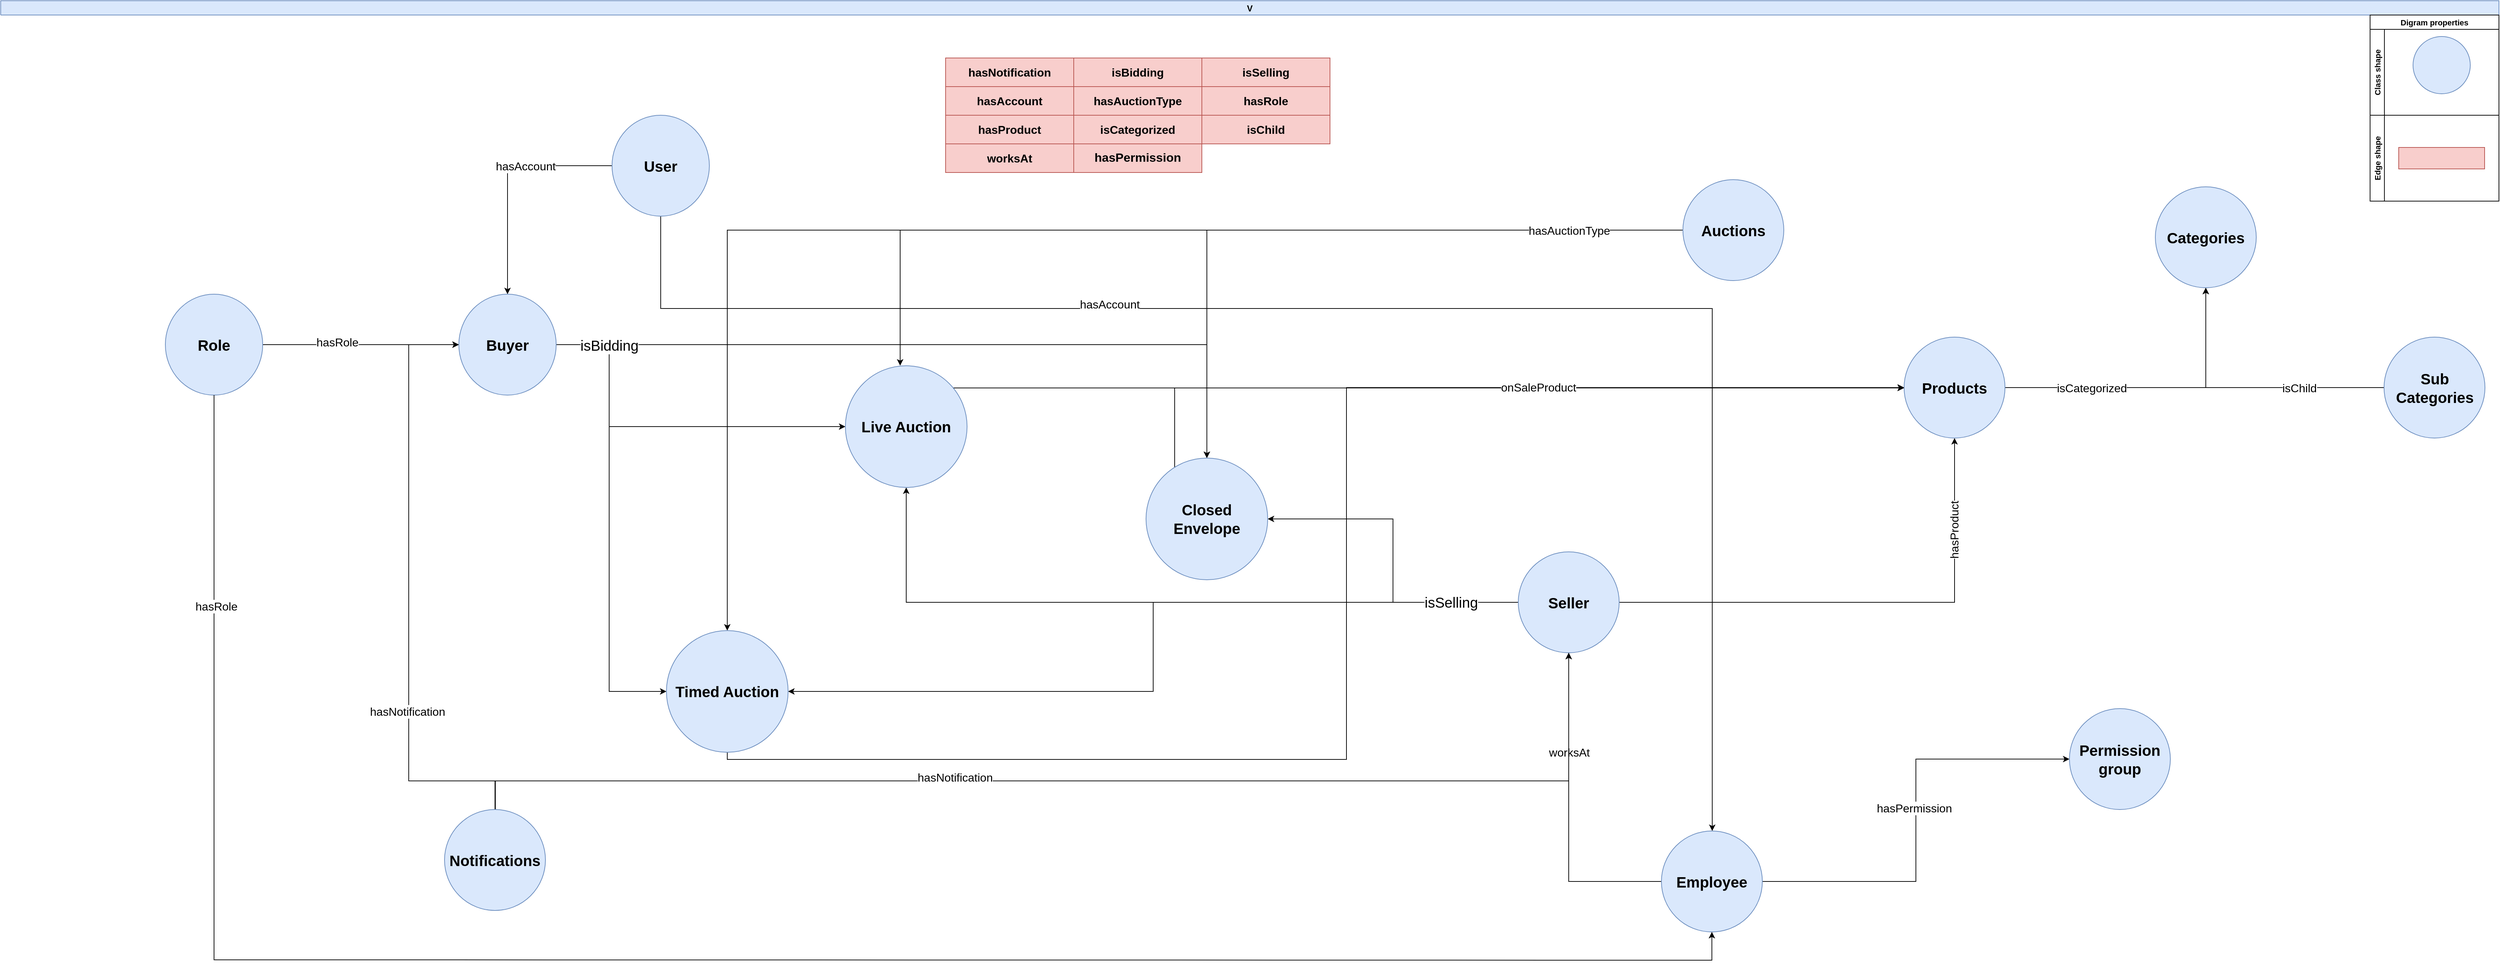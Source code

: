<mxfile version="17.4.4" type="github">
  <diagram id="6a731a19-8d31-9384-78a2-239565b7b9f0" name="Page-1">
    <mxGraphModel dx="4934" dy="1290" grid="1" gridSize="10" guides="1" tooltips="1" connect="1" arrows="1" fold="1" page="1" pageScale="1" pageWidth="1169" pageHeight="827" background="none" math="0" shadow="0">
      <root>
        <mxCell id="0" />
        <mxCell id="1" parent="0" />
        <mxCell id="9CThiHspwTMNEySb2GRj-1546" value="V" style="swimlane;fillColor=#dae8fc;strokeColor=#6c8ebf;" parent="1" vertex="1">
          <mxGeometry x="-2330" width="3490" height="20" as="geometry" />
        </mxCell>
        <mxCell id="jRlzDijKZAk4l-aHoEtR-77" style="edgeStyle=orthogonalEdgeStyle;rounded=0;orthogonalLoop=1;jettySize=auto;html=1;exitX=1;exitY=0.5;exitDx=0;exitDy=0;fontSize=16;startArrow=none;startFill=0;endArrow=classic;endFill=1;" parent="1" source="jRlzDijKZAk4l-aHoEtR-27" target="jRlzDijKZAk4l-aHoEtR-66" edge="1">
          <mxGeometry relative="1" as="geometry">
            <mxPoint x="329.0" y="720.5" as="targetPoint" />
          </mxGeometry>
        </mxCell>
        <mxCell id="jRlzDijKZAk4l-aHoEtR-94" value="hasProduct" style="edgeLabel;html=1;align=center;verticalAlign=middle;resizable=0;points=[];fontSize=16;rotation=-90;" parent="jRlzDijKZAk4l-aHoEtR-77" vertex="1" connectable="0">
          <mxGeometry x="-0.158" y="2" relative="1" as="geometry">
            <mxPoint x="174" y="-99" as="offset" />
          </mxGeometry>
        </mxCell>
        <mxCell id="WaFlF3ahvLChcBDRiF0s-21" style="edgeStyle=orthogonalEdgeStyle;rounded=0;orthogonalLoop=1;jettySize=auto;html=1;entryX=1;entryY=0.5;entryDx=0;entryDy=0;fontSize=16;" parent="1" source="jRlzDijKZAk4l-aHoEtR-27" target="WaFlF3ahvLChcBDRiF0s-5" edge="1">
          <mxGeometry relative="1" as="geometry" />
        </mxCell>
        <mxCell id="WaFlF3ahvLChcBDRiF0s-22" style="edgeStyle=orthogonalEdgeStyle;rounded=0;orthogonalLoop=1;jettySize=auto;html=1;fontSize=16;" parent="1" source="jRlzDijKZAk4l-aHoEtR-27" target="WaFlF3ahvLChcBDRiF0s-4" edge="1">
          <mxGeometry relative="1" as="geometry" />
        </mxCell>
        <mxCell id="WaFlF3ahvLChcBDRiF0s-23" style="edgeStyle=orthogonalEdgeStyle;rounded=0;orthogonalLoop=1;jettySize=auto;html=1;entryX=1;entryY=0.5;entryDx=0;entryDy=0;fontSize=16;" parent="1" source="jRlzDijKZAk4l-aHoEtR-27" target="WaFlF3ahvLChcBDRiF0s-1" edge="1">
          <mxGeometry relative="1" as="geometry" />
        </mxCell>
        <mxCell id="WaFlF3ahvLChcBDRiF0s-24" value="isSelling" style="edgeLabel;html=1;align=center;verticalAlign=middle;resizable=0;points=[];fontSize=20;" parent="WaFlF3ahvLChcBDRiF0s-23" vertex="1" connectable="0">
          <mxGeometry x="-0.836" y="-1" relative="1" as="geometry">
            <mxPoint as="offset" />
          </mxGeometry>
        </mxCell>
        <mxCell id="jRlzDijKZAk4l-aHoEtR-27" value="&lt;b&gt;&lt;font style=&quot;font-size: 21px&quot;&gt;Seller&lt;/font&gt;&lt;/b&gt;" style="ellipse;whiteSpace=wrap;html=1;aspect=fixed;fontSize=11;fillColor=#dae8fc;strokeColor=#6c8ebf;" parent="1" vertex="1">
          <mxGeometry x="-210" y="770" width="141" height="141" as="geometry" />
        </mxCell>
        <mxCell id="jRlzDijKZAk4l-aHoEtR-54" value="Digram properties" style="swimlane;childLayout=stackLayout;resizeParent=1;resizeParentMax=0;horizontal=1;startSize=20;horizontalStack=0;fontSize=11;" parent="1" vertex="1">
          <mxGeometry x="980" y="20" width="180" height="260" as="geometry" />
        </mxCell>
        <mxCell id="jRlzDijKZAk4l-aHoEtR-55" value="Class shape" style="swimlane;startSize=20;horizontal=0;fontSize=11;" parent="jRlzDijKZAk4l-aHoEtR-54" vertex="1">
          <mxGeometry y="20" width="180" height="120" as="geometry" />
        </mxCell>
        <mxCell id="jRlzDijKZAk4l-aHoEtR-58" value="" style="ellipse;whiteSpace=wrap;html=1;aspect=fixed;fontSize=11;fillColor=#dae8fc;strokeColor=#6c8ebf;" parent="jRlzDijKZAk4l-aHoEtR-55" vertex="1">
          <mxGeometry x="60" y="10" width="80" height="80" as="geometry" />
        </mxCell>
        <mxCell id="jRlzDijKZAk4l-aHoEtR-56" value="Edge shape" style="swimlane;startSize=20;horizontal=0;fontSize=11;" parent="jRlzDijKZAk4l-aHoEtR-54" vertex="1">
          <mxGeometry y="140" width="180" height="120" as="geometry" />
        </mxCell>
        <mxCell id="jRlzDijKZAk4l-aHoEtR-59" value="" style="rounded=0;whiteSpace=wrap;html=1;fontSize=11;fillColor=#f8cecc;strokeColor=#b85450;" parent="jRlzDijKZAk4l-aHoEtR-56" vertex="1">
          <mxGeometry x="40" y="45" width="120" height="30" as="geometry" />
        </mxCell>
        <mxCell id="6aoTAguRk3_9tyUvxP4T-40" style="edgeStyle=orthogonalEdgeStyle;rounded=0;orthogonalLoop=1;jettySize=auto;html=1;entryX=0.5;entryY=0;entryDx=0;entryDy=0;fontSize=16;" parent="1" source="jRlzDijKZAk4l-aHoEtR-62" target="jRlzDijKZAk4l-aHoEtR-63" edge="1">
          <mxGeometry relative="1" as="geometry" />
        </mxCell>
        <mxCell id="6aoTAguRk3_9tyUvxP4T-41" value="hasAccount" style="edgeLabel;html=1;align=center;verticalAlign=middle;resizable=0;points=[];fontSize=16;" parent="6aoTAguRk3_9tyUvxP4T-40" vertex="1" connectable="0">
          <mxGeometry x="-0.142" y="1" relative="1" as="geometry">
            <mxPoint x="18" y="-1" as="offset" />
          </mxGeometry>
        </mxCell>
        <mxCell id="6aoTAguRk3_9tyUvxP4T-42" style="edgeStyle=orthogonalEdgeStyle;rounded=0;orthogonalLoop=1;jettySize=auto;html=1;fontSize=16;exitX=0.5;exitY=1;exitDx=0;exitDy=0;" parent="1" source="jRlzDijKZAk4l-aHoEtR-62" target="jRlzDijKZAk4l-aHoEtR-64" edge="1">
          <mxGeometry relative="1" as="geometry">
            <Array as="points">
              <mxPoint x="-1408" y="430" />
              <mxPoint x="61" y="430" />
            </Array>
          </mxGeometry>
        </mxCell>
        <mxCell id="6aoTAguRk3_9tyUvxP4T-43" value="hasAccount" style="edgeLabel;html=1;align=center;verticalAlign=middle;resizable=0;points=[];fontSize=16;" parent="6aoTAguRk3_9tyUvxP4T-42" vertex="1" connectable="0">
          <mxGeometry x="-0.351" y="6" relative="1" as="geometry">
            <mxPoint as="offset" />
          </mxGeometry>
        </mxCell>
        <mxCell id="jRlzDijKZAk4l-aHoEtR-62" value="&lt;b&gt;&lt;font style=&quot;font-size: 21px&quot;&gt;User&lt;/font&gt;&lt;/b&gt;" style="ellipse;whiteSpace=wrap;html=1;aspect=fixed;fontSize=11;fillColor=#dae8fc;strokeColor=#6c8ebf;" parent="1" vertex="1">
          <mxGeometry x="-1476" y="160" width="136" height="141" as="geometry" />
        </mxCell>
        <mxCell id="WaFlF3ahvLChcBDRiF0s-14" style="edgeStyle=orthogonalEdgeStyle;rounded=0;orthogonalLoop=1;jettySize=auto;html=1;entryX=0;entryY=0.5;entryDx=0;entryDy=0;fontSize=16;" parent="1" source="jRlzDijKZAk4l-aHoEtR-63" target="WaFlF3ahvLChcBDRiF0s-1" edge="1">
          <mxGeometry relative="1" as="geometry">
            <Array as="points">
              <mxPoint x="-1480" y="481" />
              <mxPoint x="-1480" y="965" />
            </Array>
          </mxGeometry>
        </mxCell>
        <mxCell id="WaFlF3ahvLChcBDRiF0s-15" style="edgeStyle=orthogonalEdgeStyle;rounded=0;orthogonalLoop=1;jettySize=auto;html=1;entryX=0;entryY=0.5;entryDx=0;entryDy=0;fontSize=16;" parent="1" source="jRlzDijKZAk4l-aHoEtR-63" target="WaFlF3ahvLChcBDRiF0s-4" edge="1">
          <mxGeometry relative="1" as="geometry">
            <Array as="points">
              <mxPoint x="-1480" y="481" />
              <mxPoint x="-1480" y="595" />
            </Array>
          </mxGeometry>
        </mxCell>
        <mxCell id="WaFlF3ahvLChcBDRiF0s-16" style="edgeStyle=orthogonalEdgeStyle;rounded=0;orthogonalLoop=1;jettySize=auto;html=1;fontSize=16;" parent="1" source="jRlzDijKZAk4l-aHoEtR-63" target="WaFlF3ahvLChcBDRiF0s-5" edge="1">
          <mxGeometry relative="1" as="geometry" />
        </mxCell>
        <mxCell id="WaFlF3ahvLChcBDRiF0s-17" value="isBidding" style="edgeLabel;html=1;align=center;verticalAlign=middle;resizable=0;points=[];fontSize=20;" parent="WaFlF3ahvLChcBDRiF0s-16" vertex="1" connectable="0">
          <mxGeometry x="-0.791" relative="1" as="geometry">
            <mxPoint x="-38" as="offset" />
          </mxGeometry>
        </mxCell>
        <mxCell id="jRlzDijKZAk4l-aHoEtR-63" value="&lt;b&gt;&lt;font style=&quot;font-size: 21px&quot;&gt;Buyer&lt;/font&gt;&lt;/b&gt;" style="ellipse;whiteSpace=wrap;html=1;aspect=fixed;fontSize=11;fillColor=#dae8fc;strokeColor=#6c8ebf;" parent="1" vertex="1">
          <mxGeometry x="-1690" y="410" width="136" height="141" as="geometry" />
        </mxCell>
        <mxCell id="jRlzDijKZAk4l-aHoEtR-79" style="edgeStyle=orthogonalEdgeStyle;rounded=0;orthogonalLoop=1;jettySize=auto;html=1;entryX=0.5;entryY=1;entryDx=0;entryDy=0;fontSize=16;startArrow=none;startFill=0;endArrow=classic;endFill=1;" parent="1" source="jRlzDijKZAk4l-aHoEtR-64" target="jRlzDijKZAk4l-aHoEtR-27" edge="1">
          <mxGeometry relative="1" as="geometry" />
        </mxCell>
        <mxCell id="jRlzDijKZAk4l-aHoEtR-93" value="worksAt" style="edgeLabel;html=1;align=center;verticalAlign=middle;resizable=0;points=[];fontSize=16;" parent="jRlzDijKZAk4l-aHoEtR-79" vertex="1" connectable="0">
          <mxGeometry x="-0.07" relative="1" as="geometry">
            <mxPoint y="-101" as="offset" />
          </mxGeometry>
        </mxCell>
        <mxCell id="hXJwhxMFEbTftqrR4CRT-2" style="edgeStyle=orthogonalEdgeStyle;rounded=0;orthogonalLoop=1;jettySize=auto;html=1;entryX=0;entryY=0.5;entryDx=0;entryDy=0;" edge="1" parent="1" source="jRlzDijKZAk4l-aHoEtR-64" target="hXJwhxMFEbTftqrR4CRT-1">
          <mxGeometry relative="1" as="geometry" />
        </mxCell>
        <mxCell id="hXJwhxMFEbTftqrR4CRT-3" value="hasPermission" style="edgeLabel;html=1;align=center;verticalAlign=middle;resizable=0;points=[];fontSize=16;" vertex="1" connectable="0" parent="hXJwhxMFEbTftqrR4CRT-2">
          <mxGeometry x="0.057" y="4" relative="1" as="geometry">
            <mxPoint x="1" as="offset" />
          </mxGeometry>
        </mxCell>
        <mxCell id="jRlzDijKZAk4l-aHoEtR-64" value="&lt;b&gt;&lt;font style=&quot;font-size: 21px&quot;&gt;Employee&lt;/font&gt;&lt;/b&gt;" style="ellipse;whiteSpace=wrap;html=1;aspect=fixed;fontSize=11;fillColor=#dae8fc;strokeColor=#6c8ebf;" parent="1" vertex="1">
          <mxGeometry x="-10" y="1160" width="141" height="141" as="geometry" />
        </mxCell>
        <mxCell id="6aoTAguRk3_9tyUvxP4T-3" style="edgeStyle=orthogonalEdgeStyle;rounded=0;orthogonalLoop=1;jettySize=auto;html=1;" parent="1" source="jRlzDijKZAk4l-aHoEtR-66" target="6aoTAguRk3_9tyUvxP4T-1" edge="1">
          <mxGeometry relative="1" as="geometry" />
        </mxCell>
        <mxCell id="6aoTAguRk3_9tyUvxP4T-4" value="isCategorized" style="edgeLabel;html=1;align=center;verticalAlign=middle;resizable=0;points=[];fontSize=16;" parent="6aoTAguRk3_9tyUvxP4T-3" vertex="1" connectable="0">
          <mxGeometry x="-0.364" y="4" relative="1" as="geometry">
            <mxPoint x="-13" y="4" as="offset" />
          </mxGeometry>
        </mxCell>
        <mxCell id="jRlzDijKZAk4l-aHoEtR-66" value="&lt;b&gt;&lt;font style=&quot;font-size: 21px&quot;&gt;Products&lt;/font&gt;&lt;/b&gt;" style="ellipse;whiteSpace=wrap;html=1;aspect=fixed;fontSize=11;fillColor=#dae8fc;strokeColor=#6c8ebf;" parent="1" vertex="1">
          <mxGeometry x="329" y="470" width="141" height="141" as="geometry" />
        </mxCell>
        <mxCell id="jRlzDijKZAk4l-aHoEtR-75" style="edgeStyle=orthogonalEdgeStyle;rounded=0;orthogonalLoop=1;jettySize=auto;html=1;fontSize=16;startArrow=none;startFill=0;endArrow=classic;endFill=1;entryX=0;entryY=0.5;entryDx=0;entryDy=0;" parent="1" target="jRlzDijKZAk4l-aHoEtR-63" edge="1">
          <mxGeometry relative="1" as="geometry">
            <mxPoint x="-1639" y="1130" as="sourcePoint" />
            <mxPoint x="-1690" y="490" as="targetPoint" />
            <Array as="points">
              <mxPoint x="-1639" y="1090" />
              <mxPoint x="-1760" y="1090" />
              <mxPoint x="-1760" y="481" />
            </Array>
          </mxGeometry>
        </mxCell>
        <mxCell id="jRlzDijKZAk4l-aHoEtR-91" value="hasNotification" style="edgeLabel;html=1;align=center;verticalAlign=middle;resizable=0;points=[];fontSize=16;" parent="jRlzDijKZAk4l-aHoEtR-75" vertex="1" connectable="0">
          <mxGeometry x="-0.386" y="2" relative="1" as="geometry">
            <mxPoint as="offset" />
          </mxGeometry>
        </mxCell>
        <mxCell id="jRlzDijKZAk4l-aHoEtR-76" style="edgeStyle=orthogonalEdgeStyle;rounded=0;orthogonalLoop=1;jettySize=auto;html=1;exitX=0.5;exitY=0;exitDx=0;exitDy=0;fontSize=16;startArrow=none;startFill=0;endArrow=classic;endFill=1;entryX=0.5;entryY=1;entryDx=0;entryDy=0;" parent="1" source="jRlzDijKZAk4l-aHoEtR-67" target="jRlzDijKZAk4l-aHoEtR-27" edge="1">
          <mxGeometry relative="1" as="geometry">
            <mxPoint x="-499" y="650" as="targetPoint" />
            <Array as="points">
              <mxPoint x="-1639" y="1090" />
              <mxPoint x="-139" y="1090" />
            </Array>
          </mxGeometry>
        </mxCell>
        <mxCell id="jRlzDijKZAk4l-aHoEtR-92" value="hasNotification" style="edgeLabel;html=1;align=center;verticalAlign=middle;resizable=0;points=[];fontSize=16;" parent="jRlzDijKZAk4l-aHoEtR-76" vertex="1" connectable="0">
          <mxGeometry x="-0.099" y="2" relative="1" as="geometry">
            <mxPoint x="-92" y="-3" as="offset" />
          </mxGeometry>
        </mxCell>
        <mxCell id="jRlzDijKZAk4l-aHoEtR-67" value="&lt;b&gt;&lt;font style=&quot;font-size: 21px&quot;&gt;Notifications&lt;/font&gt;&lt;/b&gt;" style="ellipse;whiteSpace=wrap;html=1;aspect=fixed;fontSize=11;fillColor=#dae8fc;strokeColor=#6c8ebf;" parent="1" vertex="1">
          <mxGeometry x="-1710" y="1130" width="141" height="141" as="geometry" />
        </mxCell>
        <mxCell id="6aoTAguRk3_9tyUvxP4T-44" style="edgeStyle=orthogonalEdgeStyle;rounded=0;orthogonalLoop=1;jettySize=auto;html=1;entryX=0.45;entryY=-0.001;entryDx=0;entryDy=0;entryPerimeter=0;fontSize=16;" parent="1" source="jRlzDijKZAk4l-aHoEtR-68" target="WaFlF3ahvLChcBDRiF0s-4" edge="1">
          <mxGeometry relative="1" as="geometry" />
        </mxCell>
        <mxCell id="6aoTAguRk3_9tyUvxP4T-45" style="edgeStyle=orthogonalEdgeStyle;rounded=0;orthogonalLoop=1;jettySize=auto;html=1;entryX=0.5;entryY=0;entryDx=0;entryDy=0;fontSize=16;" parent="1" source="jRlzDijKZAk4l-aHoEtR-68" target="WaFlF3ahvLChcBDRiF0s-5" edge="1">
          <mxGeometry relative="1" as="geometry" />
        </mxCell>
        <mxCell id="6aoTAguRk3_9tyUvxP4T-46" style="edgeStyle=orthogonalEdgeStyle;rounded=0;orthogonalLoop=1;jettySize=auto;html=1;fontSize=16;" parent="1" source="jRlzDijKZAk4l-aHoEtR-68" target="WaFlF3ahvLChcBDRiF0s-1" edge="1">
          <mxGeometry relative="1" as="geometry" />
        </mxCell>
        <mxCell id="6aoTAguRk3_9tyUvxP4T-47" value="hasAuctionType" style="edgeLabel;html=1;align=center;verticalAlign=middle;resizable=0;points=[];fontSize=16;" parent="6aoTAguRk3_9tyUvxP4T-46" vertex="1" connectable="0">
          <mxGeometry x="-0.858" y="2" relative="1" as="geometry">
            <mxPoint x="-25" y="-2" as="offset" />
          </mxGeometry>
        </mxCell>
        <mxCell id="jRlzDijKZAk4l-aHoEtR-68" value="&lt;b&gt;&lt;font style=&quot;font-size: 21px&quot;&gt;Auctions&lt;/font&gt;&lt;/b&gt;" style="ellipse;whiteSpace=wrap;html=1;aspect=fixed;fontSize=11;fillColor=#dae8fc;strokeColor=#6c8ebf;" parent="1" vertex="1">
          <mxGeometry x="20" y="250" width="141" height="141" as="geometry" />
        </mxCell>
        <mxCell id="jRlzDijKZAk4l-aHoEtR-84" style="edgeStyle=orthogonalEdgeStyle;rounded=0;orthogonalLoop=1;jettySize=auto;html=1;entryX=0.5;entryY=1;entryDx=0;entryDy=0;fontSize=16;startArrow=none;startFill=0;endArrow=classic;endFill=1;exitX=0.5;exitY=1;exitDx=0;exitDy=0;" parent="1" target="jRlzDijKZAk4l-aHoEtR-64" edge="1">
          <mxGeometry relative="1" as="geometry">
            <mxPoint x="-1817" y="1340" as="sourcePoint" />
          </mxGeometry>
        </mxCell>
        <mxCell id="jRlzDijKZAk4l-aHoEtR-85" style="edgeStyle=orthogonalEdgeStyle;rounded=0;orthogonalLoop=1;jettySize=auto;html=1;entryX=0;entryY=0.5;entryDx=0;entryDy=0;fontSize=16;startArrow=none;startFill=0;endArrow=classic;endFill=1;exitX=1;exitY=0.5;exitDx=0;exitDy=0;" parent="1" source="6aoTAguRk3_9tyUvxP4T-12" target="jRlzDijKZAk4l-aHoEtR-63" edge="1">
          <mxGeometry relative="1" as="geometry">
            <Array as="points">
              <mxPoint x="-1850" y="480" />
              <mxPoint x="-1850" y="480" />
            </Array>
          </mxGeometry>
        </mxCell>
        <mxCell id="WaFlF3ahvLChcBDRiF0s-25" value="hasRole" style="edgeLabel;html=1;align=center;verticalAlign=middle;resizable=0;points=[];fontSize=16;" parent="jRlzDijKZAk4l-aHoEtR-85" vertex="1" connectable="0">
          <mxGeometry x="-0.665" y="-3" relative="1" as="geometry">
            <mxPoint x="58" y="-7" as="offset" />
          </mxGeometry>
        </mxCell>
        <mxCell id="5KFIPfoHef998X08fdEO-2" style="edgeStyle=orthogonalEdgeStyle;rounded=0;orthogonalLoop=1;jettySize=auto;html=1;entryX=0;entryY=0.5;entryDx=0;entryDy=0;exitX=0.5;exitY=1;exitDx=0;exitDy=0;" parent="1" source="WaFlF3ahvLChcBDRiF0s-1" target="jRlzDijKZAk4l-aHoEtR-66" edge="1">
          <mxGeometry relative="1" as="geometry">
            <Array as="points">
              <mxPoint x="-1315" y="1060" />
              <mxPoint x="-450" y="1060" />
              <mxPoint x="-450" y="541" />
            </Array>
          </mxGeometry>
        </mxCell>
        <mxCell id="WaFlF3ahvLChcBDRiF0s-1" value="&lt;b&gt;&lt;font style=&quot;font-size: 21px&quot;&gt;Timed Auction&lt;/font&gt;&lt;/b&gt;" style="ellipse;whiteSpace=wrap;html=1;aspect=fixed;fontSize=11;fillColor=#dae8fc;strokeColor=#6c8ebf;" parent="1" vertex="1">
          <mxGeometry x="-1400" y="880" width="170" height="170" as="geometry" />
        </mxCell>
        <mxCell id="5KFIPfoHef998X08fdEO-1" style="edgeStyle=orthogonalEdgeStyle;rounded=0;orthogonalLoop=1;jettySize=auto;html=1;" parent="1" source="WaFlF3ahvLChcBDRiF0s-4" target="jRlzDijKZAk4l-aHoEtR-66" edge="1">
          <mxGeometry relative="1" as="geometry">
            <Array as="points">
              <mxPoint x="-650" y="541" />
              <mxPoint x="-650" y="541" />
            </Array>
          </mxGeometry>
        </mxCell>
        <mxCell id="WaFlF3ahvLChcBDRiF0s-4" value="&lt;b&gt;&lt;font style=&quot;font-size: 21px&quot;&gt;Live Auction&lt;/font&gt;&lt;/b&gt;" style="ellipse;whiteSpace=wrap;html=1;aspect=fixed;fontSize=11;fillColor=#dae8fc;strokeColor=#6c8ebf;" parent="1" vertex="1">
          <mxGeometry x="-1150" y="510" width="170" height="170" as="geometry" />
        </mxCell>
        <mxCell id="5KFIPfoHef998X08fdEO-3" style="edgeStyle=orthogonalEdgeStyle;rounded=0;orthogonalLoop=1;jettySize=auto;html=1;entryX=0;entryY=0.5;entryDx=0;entryDy=0;" parent="1" source="WaFlF3ahvLChcBDRiF0s-5" target="jRlzDijKZAk4l-aHoEtR-66" edge="1">
          <mxGeometry relative="1" as="geometry">
            <Array as="points">
              <mxPoint x="-690" y="541" />
              <mxPoint x="-115" y="541" />
            </Array>
          </mxGeometry>
        </mxCell>
        <mxCell id="5KFIPfoHef998X08fdEO-4" value="onSaleProduct" style="edgeLabel;html=1;align=center;verticalAlign=middle;resizable=0;points=[];fontSize=16;" parent="5KFIPfoHef998X08fdEO-3" vertex="1" connectable="0">
          <mxGeometry x="0.096" y="1" relative="1" as="geometry">
            <mxPoint as="offset" />
          </mxGeometry>
        </mxCell>
        <mxCell id="WaFlF3ahvLChcBDRiF0s-5" value="&lt;b&gt;&lt;font style=&quot;font-size: 21px&quot;&gt;Closed Envelope&lt;/font&gt;&lt;/b&gt;" style="ellipse;whiteSpace=wrap;html=1;aspect=fixed;fontSize=11;fillColor=#dae8fc;strokeColor=#6c8ebf;" parent="1" vertex="1">
          <mxGeometry x="-730" y="639" width="170" height="170" as="geometry" />
        </mxCell>
        <mxCell id="6aoTAguRk3_9tyUvxP4T-1" value="&lt;b&gt;&lt;font style=&quot;font-size: 21px&quot;&gt;Categories&lt;/font&gt;&lt;/b&gt;" style="ellipse;whiteSpace=wrap;html=1;aspect=fixed;fontSize=11;fillColor=#dae8fc;strokeColor=#6c8ebf;" parent="1" vertex="1">
          <mxGeometry x="680" y="260" width="141" height="141" as="geometry" />
        </mxCell>
        <mxCell id="6aoTAguRk3_9tyUvxP4T-10" style="edgeStyle=orthogonalEdgeStyle;rounded=0;orthogonalLoop=1;jettySize=auto;html=1;fontSize=16;" parent="1" source="6aoTAguRk3_9tyUvxP4T-2" target="6aoTAguRk3_9tyUvxP4T-1" edge="1">
          <mxGeometry relative="1" as="geometry" />
        </mxCell>
        <mxCell id="6aoTAguRk3_9tyUvxP4T-11" value="isChild" style="edgeLabel;html=1;align=center;verticalAlign=middle;resizable=0;points=[];fontSize=16;" parent="6aoTAguRk3_9tyUvxP4T-10" vertex="1" connectable="0">
          <mxGeometry x="0.117" relative="1" as="geometry">
            <mxPoint x="98" as="offset" />
          </mxGeometry>
        </mxCell>
        <mxCell id="6aoTAguRk3_9tyUvxP4T-2" value="&lt;span style=&quot;font-size: 21px&quot;&gt;&lt;b&gt;Sub&lt;br&gt;Categories&lt;/b&gt;&lt;/span&gt;" style="ellipse;whiteSpace=wrap;html=1;aspect=fixed;fontSize=11;fillColor=#dae8fc;strokeColor=#6c8ebf;" parent="1" vertex="1">
          <mxGeometry x="999.5" y="470" width="141" height="141" as="geometry" />
        </mxCell>
        <mxCell id="6aoTAguRk3_9tyUvxP4T-12" value="&lt;b&gt;&lt;font style=&quot;font-size: 21px&quot;&gt;Role&lt;/font&gt;&lt;/b&gt;" style="ellipse;whiteSpace=wrap;html=1;aspect=fixed;fontSize=11;fillColor=#dae8fc;strokeColor=#6c8ebf;" parent="1" vertex="1">
          <mxGeometry x="-2100" y="410" width="136" height="141" as="geometry" />
        </mxCell>
        <mxCell id="6aoTAguRk3_9tyUvxP4T-16" value="" style="edgeStyle=orthogonalEdgeStyle;rounded=0;orthogonalLoop=1;jettySize=auto;html=1;entryX=0.5;entryY=1;entryDx=0;entryDy=0;fontSize=16;startArrow=none;startFill=0;endArrow=none;endFill=1;exitX=0.5;exitY=1;exitDx=0;exitDy=0;" parent="1" source="6aoTAguRk3_9tyUvxP4T-12" edge="1">
          <mxGeometry relative="1" as="geometry">
            <mxPoint x="-2032" y="551.0" as="sourcePoint" />
            <mxPoint x="-1817" y="1340" as="targetPoint" />
            <Array as="points">
              <mxPoint x="-2032" y="1340" />
            </Array>
          </mxGeometry>
        </mxCell>
        <mxCell id="6aoTAguRk3_9tyUvxP4T-17" value="hasRole" style="edgeLabel;html=1;align=center;verticalAlign=middle;resizable=0;points=[];fontSize=16;" parent="6aoTAguRk3_9tyUvxP4T-16" vertex="1" connectable="0">
          <mxGeometry x="-0.415" y="3" relative="1" as="geometry">
            <mxPoint y="1" as="offset" />
          </mxGeometry>
        </mxCell>
        <mxCell id="6aoTAguRk3_9tyUvxP4T-31" value="&lt;b&gt;&lt;font style=&quot;font-size: 16px&quot;&gt;hasRole&lt;/font&gt;&lt;/b&gt;" style="rounded=0;whiteSpace=wrap;html=1;fontSize=11;fillColor=#f8cecc;strokeColor=#b85450;" parent="1" vertex="1">
          <mxGeometry x="-652" y="120" width="179" height="40" as="geometry" />
        </mxCell>
        <mxCell id="6aoTAguRk3_9tyUvxP4T-32" value="&lt;b&gt;&lt;font style=&quot;font-size: 16px&quot;&gt;hasNotification&lt;/font&gt;&lt;/b&gt;" style="rounded=0;whiteSpace=wrap;html=1;fontSize=11;fillColor=#f8cecc;strokeColor=#b85450;" parent="1" vertex="1">
          <mxGeometry x="-1010" y="80" width="179" height="40" as="geometry" />
        </mxCell>
        <mxCell id="6aoTAguRk3_9tyUvxP4T-33" value="&lt;b&gt;&lt;font style=&quot;font-size: 16px&quot;&gt;isBidding&lt;/font&gt;&lt;/b&gt;" style="rounded=0;whiteSpace=wrap;html=1;fontSize=11;fillColor=#f8cecc;strokeColor=#b85450;" parent="1" vertex="1">
          <mxGeometry x="-831" y="80" width="179" height="40" as="geometry" />
        </mxCell>
        <mxCell id="6aoTAguRk3_9tyUvxP4T-34" value="&lt;b&gt;&lt;font style=&quot;font-size: 16px&quot;&gt;isSelling&lt;/font&gt;&lt;/b&gt;" style="rounded=0;whiteSpace=wrap;html=1;fontSize=11;fillColor=#f8cecc;strokeColor=#b85450;" parent="1" vertex="1">
          <mxGeometry x="-652" y="80" width="179" height="40" as="geometry" />
        </mxCell>
        <mxCell id="6aoTAguRk3_9tyUvxP4T-35" value="&lt;b&gt;&lt;font style=&quot;font-size: 16px&quot;&gt;hasProduct&lt;/font&gt;&lt;/b&gt;" style="rounded=0;whiteSpace=wrap;html=1;fontSize=11;fillColor=#f8cecc;strokeColor=#b85450;" parent="1" vertex="1">
          <mxGeometry x="-1010" y="160" width="179" height="40" as="geometry" />
        </mxCell>
        <mxCell id="6aoTAguRk3_9tyUvxP4T-36" value="&lt;b&gt;&lt;font style=&quot;font-size: 16px&quot;&gt;isCategorized&lt;/font&gt;&lt;/b&gt;" style="rounded=0;whiteSpace=wrap;html=1;fontSize=11;fillColor=#f8cecc;strokeColor=#b85450;" parent="1" vertex="1">
          <mxGeometry x="-831" y="160" width="179" height="40" as="geometry" />
        </mxCell>
        <mxCell id="6aoTAguRk3_9tyUvxP4T-37" value="&lt;b&gt;&lt;font style=&quot;font-size: 16px&quot;&gt;isChild&lt;/font&gt;&lt;/b&gt;" style="rounded=0;whiteSpace=wrap;html=1;fontSize=11;fillColor=#f8cecc;strokeColor=#b85450;" parent="1" vertex="1">
          <mxGeometry x="-652" y="160" width="179" height="40" as="geometry" />
        </mxCell>
        <mxCell id="6aoTAguRk3_9tyUvxP4T-38" value="&lt;b&gt;&lt;font style=&quot;font-size: 16px&quot;&gt;worksAt&lt;/font&gt;&lt;/b&gt;" style="rounded=0;whiteSpace=wrap;html=1;fontSize=11;fillColor=#f8cecc;strokeColor=#b85450;" parent="1" vertex="1">
          <mxGeometry x="-1010" y="200" width="179" height="40" as="geometry" />
        </mxCell>
        <mxCell id="6aoTAguRk3_9tyUvxP4T-39" value="&lt;b&gt;&lt;font style=&quot;font-size: 16px&quot;&gt;hasAuctionType&lt;/font&gt;&lt;/b&gt;" style="rounded=0;whiteSpace=wrap;html=1;fontSize=11;fillColor=#f8cecc;strokeColor=#b85450;" parent="1" vertex="1">
          <mxGeometry x="-831" y="120" width="179" height="40" as="geometry" />
        </mxCell>
        <mxCell id="6aoTAguRk3_9tyUvxP4T-48" value="&lt;b&gt;&lt;font style=&quot;font-size: 16px&quot;&gt;hasAccount&lt;/font&gt;&lt;/b&gt;" style="rounded=0;whiteSpace=wrap;html=1;fontSize=11;fillColor=#f8cecc;strokeColor=#b85450;" parent="1" vertex="1">
          <mxGeometry x="-1010" y="120" width="179" height="40" as="geometry" />
        </mxCell>
        <mxCell id="hXJwhxMFEbTftqrR4CRT-1" value="&lt;b&gt;&lt;font style=&quot;font-size: 21px&quot;&gt;Permission&lt;br&gt;group&lt;br&gt;&lt;/font&gt;&lt;/b&gt;" style="ellipse;whiteSpace=wrap;html=1;aspect=fixed;fontSize=11;fillColor=#dae8fc;strokeColor=#6c8ebf;" vertex="1" parent="1">
          <mxGeometry x="560" y="989" width="141" height="141" as="geometry" />
        </mxCell>
        <mxCell id="hXJwhxMFEbTftqrR4CRT-4" value="&lt;b&gt;&lt;font style=&quot;font-size: 17px&quot;&gt;hasPermission&lt;/font&gt;&lt;/b&gt;" style="rounded=0;whiteSpace=wrap;html=1;fontSize=11;fillColor=#f8cecc;strokeColor=#b85450;" vertex="1" parent="1">
          <mxGeometry x="-831" y="200" width="179" height="40" as="geometry" />
        </mxCell>
      </root>
    </mxGraphModel>
  </diagram>
</mxfile>
